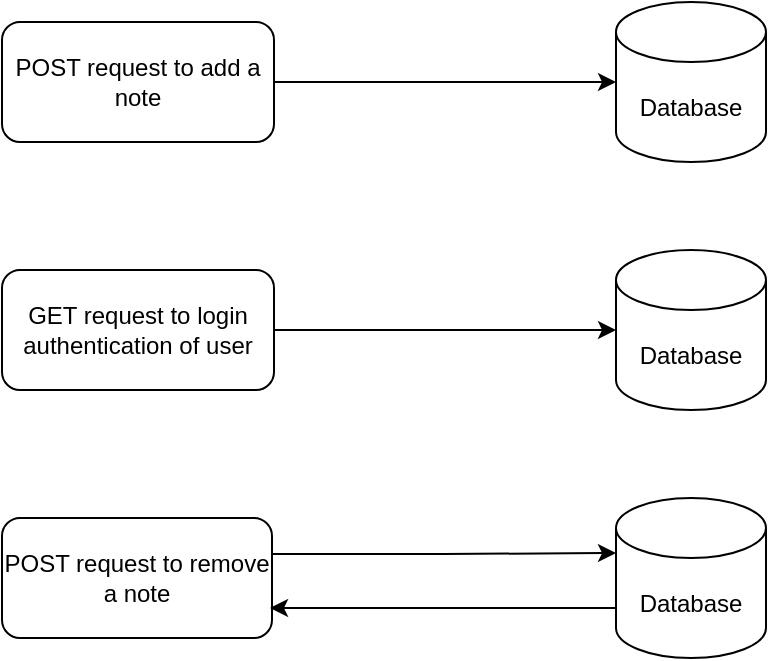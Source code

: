 <mxfile version="22.0.4" type="github">
  <diagram name="Page-1" id="uPg6snv2tzJXgFNiM9jB">
    <mxGraphModel dx="674" dy="503" grid="0" gridSize="10" guides="1" tooltips="1" connect="1" arrows="1" fold="1" page="1" pageScale="1" pageWidth="827" pageHeight="1169" math="0" shadow="0">
      <root>
        <mxCell id="0" />
        <mxCell id="1" parent="0" />
        <mxCell id="vUhW8tttIEPbLT15ki83-34" value="POST request to add a note" style="rounded=1;whiteSpace=wrap;html=1;" vertex="1" parent="1">
          <mxGeometry x="224" y="66" width="136" height="60" as="geometry" />
        </mxCell>
        <mxCell id="vUhW8tttIEPbLT15ki83-35" value="Database" style="shape=cylinder3;whiteSpace=wrap;html=1;boundedLbl=1;backgroundOutline=1;size=15;" vertex="1" parent="1">
          <mxGeometry x="531" y="56" width="75" height="80" as="geometry" />
        </mxCell>
        <mxCell id="vUhW8tttIEPbLT15ki83-36" style="edgeStyle=orthogonalEdgeStyle;rounded=0;orthogonalLoop=1;jettySize=auto;html=1;entryX=0;entryY=0.5;entryDx=0;entryDy=0;entryPerimeter=0;" edge="1" parent="1" source="vUhW8tttIEPbLT15ki83-34" target="vUhW8tttIEPbLT15ki83-35">
          <mxGeometry relative="1" as="geometry" />
        </mxCell>
        <mxCell id="vUhW8tttIEPbLT15ki83-38" value="Database" style="shape=cylinder3;whiteSpace=wrap;html=1;boundedLbl=1;backgroundOutline=1;size=15;" vertex="1" parent="1">
          <mxGeometry x="531" y="180" width="75" height="80" as="geometry" />
        </mxCell>
        <mxCell id="vUhW8tttIEPbLT15ki83-40" value="POST request to remove a note" style="rounded=1;whiteSpace=wrap;html=1;" vertex="1" parent="1">
          <mxGeometry x="224" y="314" width="135" height="60" as="geometry" />
        </mxCell>
        <mxCell id="vUhW8tttIEPbLT15ki83-41" value="GET request to login authentication of user" style="rounded=1;whiteSpace=wrap;html=1;" vertex="1" parent="1">
          <mxGeometry x="224" y="190" width="136" height="60" as="geometry" />
        </mxCell>
        <mxCell id="vUhW8tttIEPbLT15ki83-44" style="edgeStyle=orthogonalEdgeStyle;rounded=0;orthogonalLoop=1;jettySize=auto;html=1;" edge="1" parent="1" source="vUhW8tttIEPbLT15ki83-42">
          <mxGeometry relative="1" as="geometry">
            <mxPoint x="358" y="359" as="targetPoint" />
            <Array as="points">
              <mxPoint x="489" y="359" />
              <mxPoint x="489" y="359" />
            </Array>
          </mxGeometry>
        </mxCell>
        <mxCell id="vUhW8tttIEPbLT15ki83-42" value="Database" style="shape=cylinder3;whiteSpace=wrap;html=1;boundedLbl=1;backgroundOutline=1;size=15;" vertex="1" parent="1">
          <mxGeometry x="531" y="304" width="75" height="80" as="geometry" />
        </mxCell>
        <mxCell id="vUhW8tttIEPbLT15ki83-43" style="edgeStyle=orthogonalEdgeStyle;rounded=0;orthogonalLoop=1;jettySize=auto;html=1;entryX=0;entryY=0;entryDx=0;entryDy=27.5;entryPerimeter=0;exitX=1;exitY=0.25;exitDx=0;exitDy=0;" edge="1" parent="1" source="vUhW8tttIEPbLT15ki83-40" target="vUhW8tttIEPbLT15ki83-42">
          <mxGeometry relative="1" as="geometry">
            <Array as="points">
              <mxPoint x="359" y="332" />
              <mxPoint x="445" y="332" />
            </Array>
          </mxGeometry>
        </mxCell>
        <mxCell id="vUhW8tttIEPbLT15ki83-46" style="edgeStyle=orthogonalEdgeStyle;rounded=0;orthogonalLoop=1;jettySize=auto;html=1;entryX=0;entryY=0.5;entryDx=0;entryDy=0;entryPerimeter=0;" edge="1" parent="1" source="vUhW8tttIEPbLT15ki83-41" target="vUhW8tttIEPbLT15ki83-38">
          <mxGeometry relative="1" as="geometry" />
        </mxCell>
      </root>
    </mxGraphModel>
  </diagram>
</mxfile>
